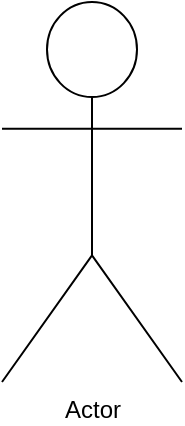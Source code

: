 <mxfile version="20.8.5" type="github">
  <diagram id="zGfd6ietodoyrsbHJuIK" name="Страница 1">
    <mxGraphModel dx="1434" dy="796" grid="1" gridSize="10" guides="1" tooltips="1" connect="1" arrows="1" fold="1" page="1" pageScale="1" pageWidth="827" pageHeight="1169" math="0" shadow="0">
      <root>
        <mxCell id="0" />
        <mxCell id="1" parent="0" />
        <mxCell id="6eNXTV4cToAWZJIXv0dl-1" value="Actor" style="shape=umlActor;verticalLabelPosition=bottom;verticalAlign=top;html=1;outlineConnect=0;" vertex="1" parent="1">
          <mxGeometry x="120" y="280" width="90" height="190" as="geometry" />
        </mxCell>
      </root>
    </mxGraphModel>
  </diagram>
</mxfile>
